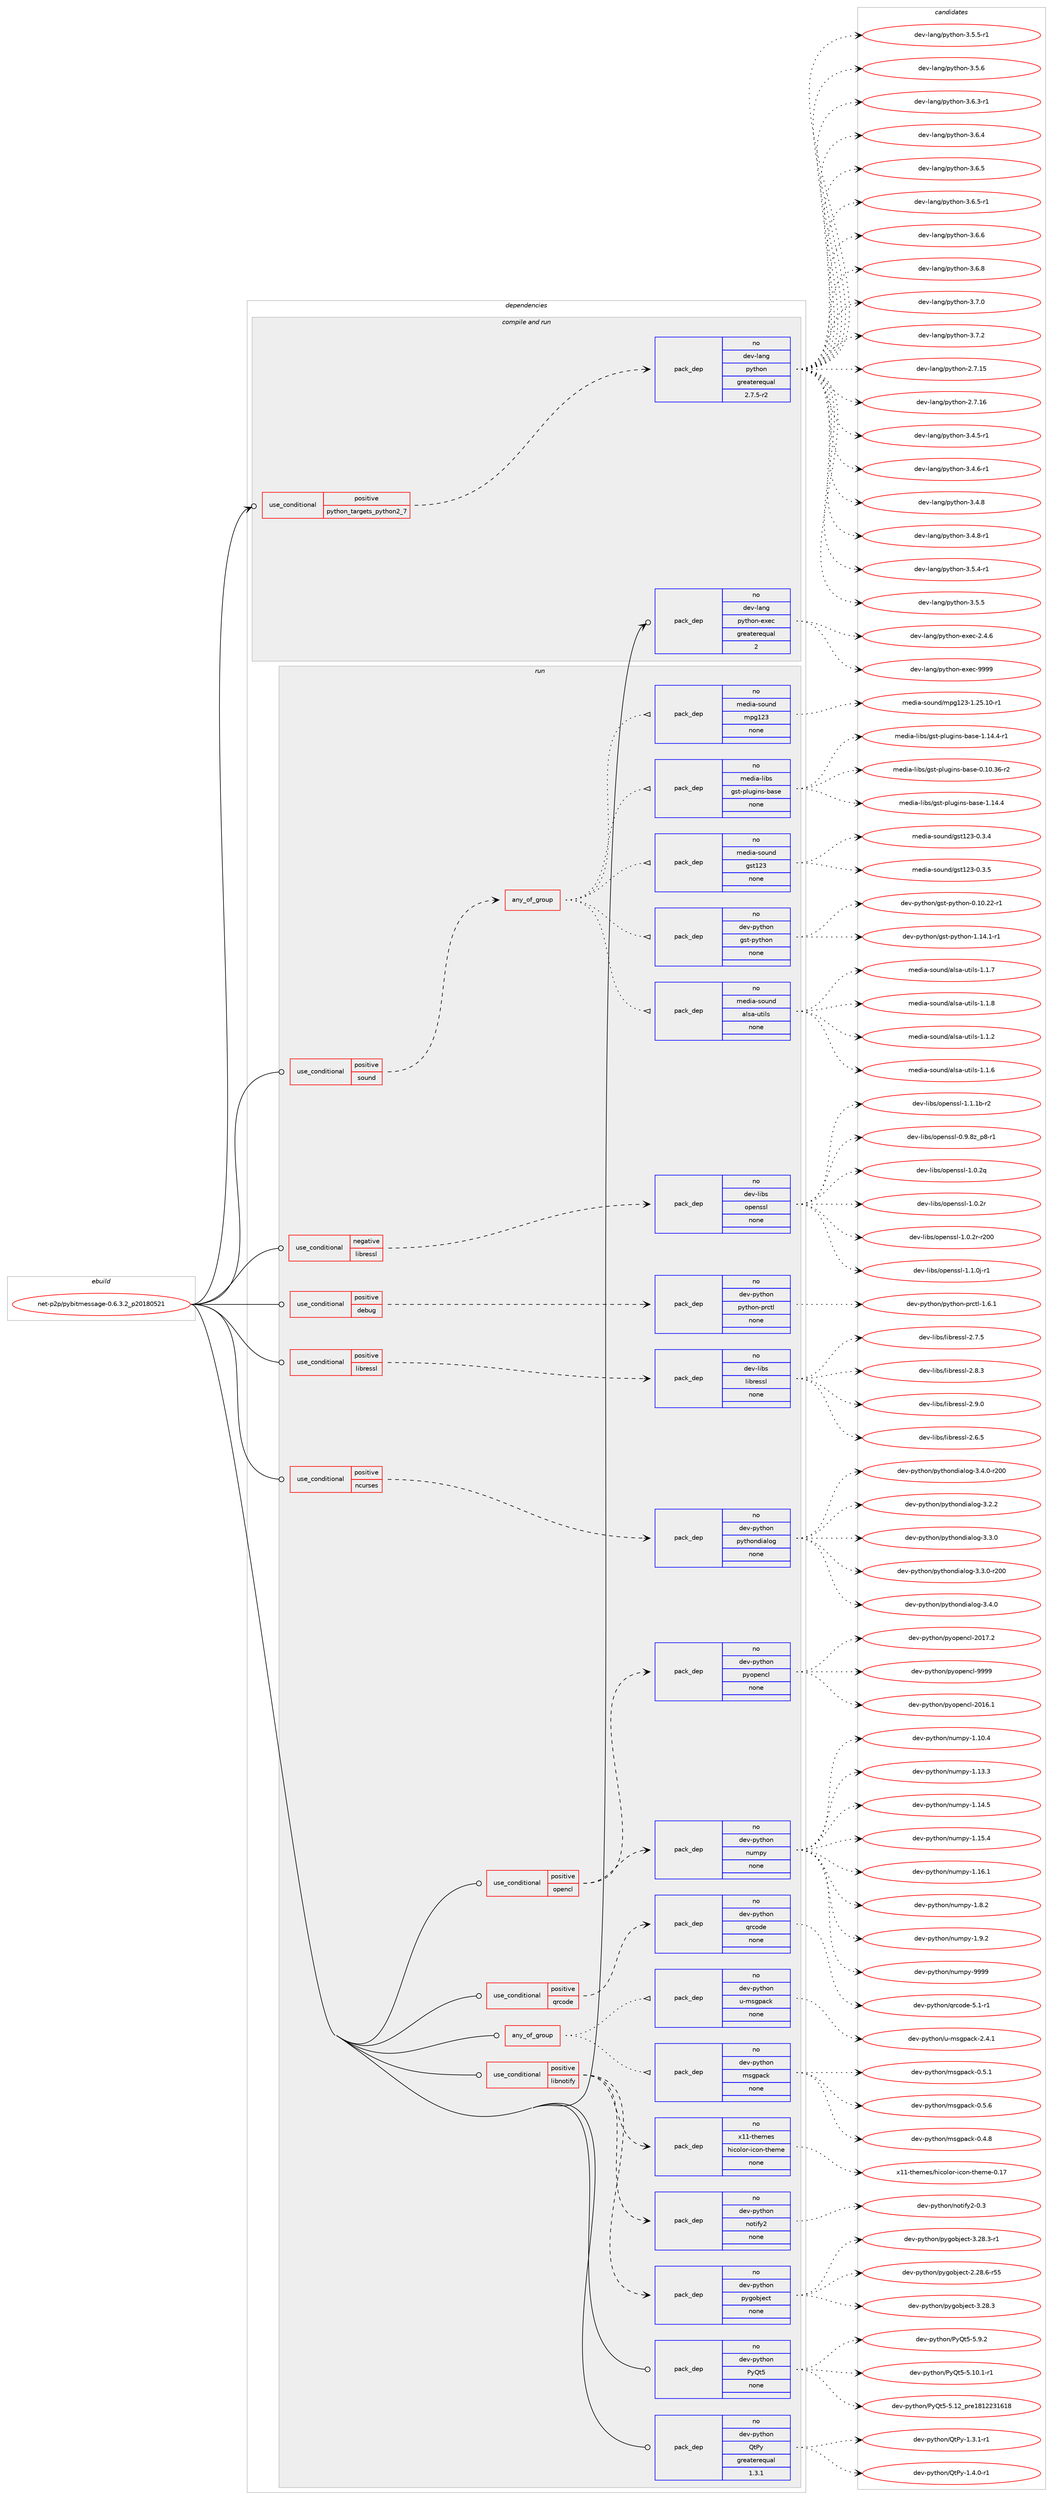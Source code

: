 digraph prolog {

# *************
# Graph options
# *************

newrank=true;
concentrate=true;
compound=true;
graph [rankdir=LR,fontname=Helvetica,fontsize=10,ranksep=1.5];#, ranksep=2.5, nodesep=0.2];
edge  [arrowhead=vee];
node  [fontname=Helvetica,fontsize=10];

# **********
# The ebuild
# **********

subgraph cluster_leftcol {
color=gray;
rank=same;
label=<<i>ebuild</i>>;
id [label="net-p2p/pybitmessage-0.6.3.2_p20180521", color=red, width=4, href="../net-p2p/pybitmessage-0.6.3.2_p20180521.svg"];
}

# ****************
# The dependencies
# ****************

subgraph cluster_midcol {
color=gray;
label=<<i>dependencies</i>>;
subgraph cluster_compile {
fillcolor="#eeeeee";
style=filled;
label=<<i>compile</i>>;
}
subgraph cluster_compileandrun {
fillcolor="#eeeeee";
style=filled;
label=<<i>compile and run</i>>;
subgraph cond450066 {
dependency1675872 [label=<<TABLE BORDER="0" CELLBORDER="1" CELLSPACING="0" CELLPADDING="4"><TR><TD ROWSPAN="3" CELLPADDING="10">use_conditional</TD></TR><TR><TD>positive</TD></TR><TR><TD>python_targets_python2_7</TD></TR></TABLE>>, shape=none, color=red];
subgraph pack1198417 {
dependency1675873 [label=<<TABLE BORDER="0" CELLBORDER="1" CELLSPACING="0" CELLPADDING="4" WIDTH="220"><TR><TD ROWSPAN="6" CELLPADDING="30">pack_dep</TD></TR><TR><TD WIDTH="110">no</TD></TR><TR><TD>dev-lang</TD></TR><TR><TD>python</TD></TR><TR><TD>greaterequal</TD></TR><TR><TD>2.7.5-r2</TD></TR></TABLE>>, shape=none, color=blue];
}
dependency1675872:e -> dependency1675873:w [weight=20,style="dashed",arrowhead="vee"];
}
id:e -> dependency1675872:w [weight=20,style="solid",arrowhead="odotvee"];
subgraph pack1198418 {
dependency1675874 [label=<<TABLE BORDER="0" CELLBORDER="1" CELLSPACING="0" CELLPADDING="4" WIDTH="220"><TR><TD ROWSPAN="6" CELLPADDING="30">pack_dep</TD></TR><TR><TD WIDTH="110">no</TD></TR><TR><TD>dev-lang</TD></TR><TR><TD>python-exec</TD></TR><TR><TD>greaterequal</TD></TR><TR><TD>2</TD></TR></TABLE>>, shape=none, color=blue];
}
id:e -> dependency1675874:w [weight=20,style="solid",arrowhead="odotvee"];
}
subgraph cluster_run {
fillcolor="#eeeeee";
style=filled;
label=<<i>run</i>>;
subgraph any26556 {
dependency1675875 [label=<<TABLE BORDER="0" CELLBORDER="1" CELLSPACING="0" CELLPADDING="4"><TR><TD CELLPADDING="10">any_of_group</TD></TR></TABLE>>, shape=none, color=red];subgraph pack1198419 {
dependency1675876 [label=<<TABLE BORDER="0" CELLBORDER="1" CELLSPACING="0" CELLPADDING="4" WIDTH="220"><TR><TD ROWSPAN="6" CELLPADDING="30">pack_dep</TD></TR><TR><TD WIDTH="110">no</TD></TR><TR><TD>dev-python</TD></TR><TR><TD>msgpack</TD></TR><TR><TD>none</TD></TR><TR><TD></TD></TR></TABLE>>, shape=none, color=blue];
}
dependency1675875:e -> dependency1675876:w [weight=20,style="dotted",arrowhead="oinv"];
subgraph pack1198420 {
dependency1675877 [label=<<TABLE BORDER="0" CELLBORDER="1" CELLSPACING="0" CELLPADDING="4" WIDTH="220"><TR><TD ROWSPAN="6" CELLPADDING="30">pack_dep</TD></TR><TR><TD WIDTH="110">no</TD></TR><TR><TD>dev-python</TD></TR><TR><TD>u-msgpack</TD></TR><TR><TD>none</TD></TR><TR><TD></TD></TR></TABLE>>, shape=none, color=blue];
}
dependency1675875:e -> dependency1675877:w [weight=20,style="dotted",arrowhead="oinv"];
}
id:e -> dependency1675875:w [weight=20,style="solid",arrowhead="odot"];
subgraph cond450067 {
dependency1675878 [label=<<TABLE BORDER="0" CELLBORDER="1" CELLSPACING="0" CELLPADDING="4"><TR><TD ROWSPAN="3" CELLPADDING="10">use_conditional</TD></TR><TR><TD>negative</TD></TR><TR><TD>libressl</TD></TR></TABLE>>, shape=none, color=red];
subgraph pack1198421 {
dependency1675879 [label=<<TABLE BORDER="0" CELLBORDER="1" CELLSPACING="0" CELLPADDING="4" WIDTH="220"><TR><TD ROWSPAN="6" CELLPADDING="30">pack_dep</TD></TR><TR><TD WIDTH="110">no</TD></TR><TR><TD>dev-libs</TD></TR><TR><TD>openssl</TD></TR><TR><TD>none</TD></TR><TR><TD></TD></TR></TABLE>>, shape=none, color=blue];
}
dependency1675878:e -> dependency1675879:w [weight=20,style="dashed",arrowhead="vee"];
}
id:e -> dependency1675878:w [weight=20,style="solid",arrowhead="odot"];
subgraph cond450068 {
dependency1675880 [label=<<TABLE BORDER="0" CELLBORDER="1" CELLSPACING="0" CELLPADDING="4"><TR><TD ROWSPAN="3" CELLPADDING="10">use_conditional</TD></TR><TR><TD>positive</TD></TR><TR><TD>debug</TD></TR></TABLE>>, shape=none, color=red];
subgraph pack1198422 {
dependency1675881 [label=<<TABLE BORDER="0" CELLBORDER="1" CELLSPACING="0" CELLPADDING="4" WIDTH="220"><TR><TD ROWSPAN="6" CELLPADDING="30">pack_dep</TD></TR><TR><TD WIDTH="110">no</TD></TR><TR><TD>dev-python</TD></TR><TR><TD>python-prctl</TD></TR><TR><TD>none</TD></TR><TR><TD></TD></TR></TABLE>>, shape=none, color=blue];
}
dependency1675880:e -> dependency1675881:w [weight=20,style="dashed",arrowhead="vee"];
}
id:e -> dependency1675880:w [weight=20,style="solid",arrowhead="odot"];
subgraph cond450069 {
dependency1675882 [label=<<TABLE BORDER="0" CELLBORDER="1" CELLSPACING="0" CELLPADDING="4"><TR><TD ROWSPAN="3" CELLPADDING="10">use_conditional</TD></TR><TR><TD>positive</TD></TR><TR><TD>libnotify</TD></TR></TABLE>>, shape=none, color=red];
subgraph pack1198423 {
dependency1675883 [label=<<TABLE BORDER="0" CELLBORDER="1" CELLSPACING="0" CELLPADDING="4" WIDTH="220"><TR><TD ROWSPAN="6" CELLPADDING="30">pack_dep</TD></TR><TR><TD WIDTH="110">no</TD></TR><TR><TD>dev-python</TD></TR><TR><TD>pygobject</TD></TR><TR><TD>none</TD></TR><TR><TD></TD></TR></TABLE>>, shape=none, color=blue];
}
dependency1675882:e -> dependency1675883:w [weight=20,style="dashed",arrowhead="vee"];
subgraph pack1198424 {
dependency1675884 [label=<<TABLE BORDER="0" CELLBORDER="1" CELLSPACING="0" CELLPADDING="4" WIDTH="220"><TR><TD ROWSPAN="6" CELLPADDING="30">pack_dep</TD></TR><TR><TD WIDTH="110">no</TD></TR><TR><TD>dev-python</TD></TR><TR><TD>notify2</TD></TR><TR><TD>none</TD></TR><TR><TD></TD></TR></TABLE>>, shape=none, color=blue];
}
dependency1675882:e -> dependency1675884:w [weight=20,style="dashed",arrowhead="vee"];
subgraph pack1198425 {
dependency1675885 [label=<<TABLE BORDER="0" CELLBORDER="1" CELLSPACING="0" CELLPADDING="4" WIDTH="220"><TR><TD ROWSPAN="6" CELLPADDING="30">pack_dep</TD></TR><TR><TD WIDTH="110">no</TD></TR><TR><TD>x11-themes</TD></TR><TR><TD>hicolor-icon-theme</TD></TR><TR><TD>none</TD></TR><TR><TD></TD></TR></TABLE>>, shape=none, color=blue];
}
dependency1675882:e -> dependency1675885:w [weight=20,style="dashed",arrowhead="vee"];
}
id:e -> dependency1675882:w [weight=20,style="solid",arrowhead="odot"];
subgraph cond450070 {
dependency1675886 [label=<<TABLE BORDER="0" CELLBORDER="1" CELLSPACING="0" CELLPADDING="4"><TR><TD ROWSPAN="3" CELLPADDING="10">use_conditional</TD></TR><TR><TD>positive</TD></TR><TR><TD>libressl</TD></TR></TABLE>>, shape=none, color=red];
subgraph pack1198426 {
dependency1675887 [label=<<TABLE BORDER="0" CELLBORDER="1" CELLSPACING="0" CELLPADDING="4" WIDTH="220"><TR><TD ROWSPAN="6" CELLPADDING="30">pack_dep</TD></TR><TR><TD WIDTH="110">no</TD></TR><TR><TD>dev-libs</TD></TR><TR><TD>libressl</TD></TR><TR><TD>none</TD></TR><TR><TD></TD></TR></TABLE>>, shape=none, color=blue];
}
dependency1675886:e -> dependency1675887:w [weight=20,style="dashed",arrowhead="vee"];
}
id:e -> dependency1675886:w [weight=20,style="solid",arrowhead="odot"];
subgraph cond450071 {
dependency1675888 [label=<<TABLE BORDER="0" CELLBORDER="1" CELLSPACING="0" CELLPADDING="4"><TR><TD ROWSPAN="3" CELLPADDING="10">use_conditional</TD></TR><TR><TD>positive</TD></TR><TR><TD>ncurses</TD></TR></TABLE>>, shape=none, color=red];
subgraph pack1198427 {
dependency1675889 [label=<<TABLE BORDER="0" CELLBORDER="1" CELLSPACING="0" CELLPADDING="4" WIDTH="220"><TR><TD ROWSPAN="6" CELLPADDING="30">pack_dep</TD></TR><TR><TD WIDTH="110">no</TD></TR><TR><TD>dev-python</TD></TR><TR><TD>pythondialog</TD></TR><TR><TD>none</TD></TR><TR><TD></TD></TR></TABLE>>, shape=none, color=blue];
}
dependency1675888:e -> dependency1675889:w [weight=20,style="dashed",arrowhead="vee"];
}
id:e -> dependency1675888:w [weight=20,style="solid",arrowhead="odot"];
subgraph cond450072 {
dependency1675890 [label=<<TABLE BORDER="0" CELLBORDER="1" CELLSPACING="0" CELLPADDING="4"><TR><TD ROWSPAN="3" CELLPADDING="10">use_conditional</TD></TR><TR><TD>positive</TD></TR><TR><TD>opencl</TD></TR></TABLE>>, shape=none, color=red];
subgraph pack1198428 {
dependency1675891 [label=<<TABLE BORDER="0" CELLBORDER="1" CELLSPACING="0" CELLPADDING="4" WIDTH="220"><TR><TD ROWSPAN="6" CELLPADDING="30">pack_dep</TD></TR><TR><TD WIDTH="110">no</TD></TR><TR><TD>dev-python</TD></TR><TR><TD>numpy</TD></TR><TR><TD>none</TD></TR><TR><TD></TD></TR></TABLE>>, shape=none, color=blue];
}
dependency1675890:e -> dependency1675891:w [weight=20,style="dashed",arrowhead="vee"];
subgraph pack1198429 {
dependency1675892 [label=<<TABLE BORDER="0" CELLBORDER="1" CELLSPACING="0" CELLPADDING="4" WIDTH="220"><TR><TD ROWSPAN="6" CELLPADDING="30">pack_dep</TD></TR><TR><TD WIDTH="110">no</TD></TR><TR><TD>dev-python</TD></TR><TR><TD>pyopencl</TD></TR><TR><TD>none</TD></TR><TR><TD></TD></TR></TABLE>>, shape=none, color=blue];
}
dependency1675890:e -> dependency1675892:w [weight=20,style="dashed",arrowhead="vee"];
}
id:e -> dependency1675890:w [weight=20,style="solid",arrowhead="odot"];
subgraph cond450073 {
dependency1675893 [label=<<TABLE BORDER="0" CELLBORDER="1" CELLSPACING="0" CELLPADDING="4"><TR><TD ROWSPAN="3" CELLPADDING="10">use_conditional</TD></TR><TR><TD>positive</TD></TR><TR><TD>qrcode</TD></TR></TABLE>>, shape=none, color=red];
subgraph pack1198430 {
dependency1675894 [label=<<TABLE BORDER="0" CELLBORDER="1" CELLSPACING="0" CELLPADDING="4" WIDTH="220"><TR><TD ROWSPAN="6" CELLPADDING="30">pack_dep</TD></TR><TR><TD WIDTH="110">no</TD></TR><TR><TD>dev-python</TD></TR><TR><TD>qrcode</TD></TR><TR><TD>none</TD></TR><TR><TD></TD></TR></TABLE>>, shape=none, color=blue];
}
dependency1675893:e -> dependency1675894:w [weight=20,style="dashed",arrowhead="vee"];
}
id:e -> dependency1675893:w [weight=20,style="solid",arrowhead="odot"];
subgraph cond450074 {
dependency1675895 [label=<<TABLE BORDER="0" CELLBORDER="1" CELLSPACING="0" CELLPADDING="4"><TR><TD ROWSPAN="3" CELLPADDING="10">use_conditional</TD></TR><TR><TD>positive</TD></TR><TR><TD>sound</TD></TR></TABLE>>, shape=none, color=red];
subgraph any26557 {
dependency1675896 [label=<<TABLE BORDER="0" CELLBORDER="1" CELLSPACING="0" CELLPADDING="4"><TR><TD CELLPADDING="10">any_of_group</TD></TR></TABLE>>, shape=none, color=red];subgraph pack1198431 {
dependency1675897 [label=<<TABLE BORDER="0" CELLBORDER="1" CELLSPACING="0" CELLPADDING="4" WIDTH="220"><TR><TD ROWSPAN="6" CELLPADDING="30">pack_dep</TD></TR><TR><TD WIDTH="110">no</TD></TR><TR><TD>dev-python</TD></TR><TR><TD>gst-python</TD></TR><TR><TD>none</TD></TR><TR><TD></TD></TR></TABLE>>, shape=none, color=blue];
}
dependency1675896:e -> dependency1675897:w [weight=20,style="dotted",arrowhead="oinv"];
subgraph pack1198432 {
dependency1675898 [label=<<TABLE BORDER="0" CELLBORDER="1" CELLSPACING="0" CELLPADDING="4" WIDTH="220"><TR><TD ROWSPAN="6" CELLPADDING="30">pack_dep</TD></TR><TR><TD WIDTH="110">no</TD></TR><TR><TD>media-sound</TD></TR><TR><TD>gst123</TD></TR><TR><TD>none</TD></TR><TR><TD></TD></TR></TABLE>>, shape=none, color=blue];
}
dependency1675896:e -> dependency1675898:w [weight=20,style="dotted",arrowhead="oinv"];
subgraph pack1198433 {
dependency1675899 [label=<<TABLE BORDER="0" CELLBORDER="1" CELLSPACING="0" CELLPADDING="4" WIDTH="220"><TR><TD ROWSPAN="6" CELLPADDING="30">pack_dep</TD></TR><TR><TD WIDTH="110">no</TD></TR><TR><TD>media-libs</TD></TR><TR><TD>gst-plugins-base</TD></TR><TR><TD>none</TD></TR><TR><TD></TD></TR></TABLE>>, shape=none, color=blue];
}
dependency1675896:e -> dependency1675899:w [weight=20,style="dotted",arrowhead="oinv"];
subgraph pack1198434 {
dependency1675900 [label=<<TABLE BORDER="0" CELLBORDER="1" CELLSPACING="0" CELLPADDING="4" WIDTH="220"><TR><TD ROWSPAN="6" CELLPADDING="30">pack_dep</TD></TR><TR><TD WIDTH="110">no</TD></TR><TR><TD>media-sound</TD></TR><TR><TD>mpg123</TD></TR><TR><TD>none</TD></TR><TR><TD></TD></TR></TABLE>>, shape=none, color=blue];
}
dependency1675896:e -> dependency1675900:w [weight=20,style="dotted",arrowhead="oinv"];
subgraph pack1198435 {
dependency1675901 [label=<<TABLE BORDER="0" CELLBORDER="1" CELLSPACING="0" CELLPADDING="4" WIDTH="220"><TR><TD ROWSPAN="6" CELLPADDING="30">pack_dep</TD></TR><TR><TD WIDTH="110">no</TD></TR><TR><TD>media-sound</TD></TR><TR><TD>alsa-utils</TD></TR><TR><TD>none</TD></TR><TR><TD></TD></TR></TABLE>>, shape=none, color=blue];
}
dependency1675896:e -> dependency1675901:w [weight=20,style="dotted",arrowhead="oinv"];
}
dependency1675895:e -> dependency1675896:w [weight=20,style="dashed",arrowhead="vee"];
}
id:e -> dependency1675895:w [weight=20,style="solid",arrowhead="odot"];
subgraph pack1198436 {
dependency1675902 [label=<<TABLE BORDER="0" CELLBORDER="1" CELLSPACING="0" CELLPADDING="4" WIDTH="220"><TR><TD ROWSPAN="6" CELLPADDING="30">pack_dep</TD></TR><TR><TD WIDTH="110">no</TD></TR><TR><TD>dev-python</TD></TR><TR><TD>PyQt5</TD></TR><TR><TD>none</TD></TR><TR><TD></TD></TR></TABLE>>, shape=none, color=blue];
}
id:e -> dependency1675902:w [weight=20,style="solid",arrowhead="odot"];
subgraph pack1198437 {
dependency1675903 [label=<<TABLE BORDER="0" CELLBORDER="1" CELLSPACING="0" CELLPADDING="4" WIDTH="220"><TR><TD ROWSPAN="6" CELLPADDING="30">pack_dep</TD></TR><TR><TD WIDTH="110">no</TD></TR><TR><TD>dev-python</TD></TR><TR><TD>QtPy</TD></TR><TR><TD>greaterequal</TD></TR><TR><TD>1.3.1</TD></TR></TABLE>>, shape=none, color=blue];
}
id:e -> dependency1675903:w [weight=20,style="solid",arrowhead="odot"];
}
}

# **************
# The candidates
# **************

subgraph cluster_choices {
rank=same;
color=gray;
label=<<i>candidates</i>>;

subgraph choice1198417 {
color=black;
nodesep=1;
choice10010111845108971101034711212111610411111045504655464953 [label="dev-lang/python-2.7.15", color=red, width=4,href="../dev-lang/python-2.7.15.svg"];
choice10010111845108971101034711212111610411111045504655464954 [label="dev-lang/python-2.7.16", color=red, width=4,href="../dev-lang/python-2.7.16.svg"];
choice1001011184510897110103471121211161041111104551465246534511449 [label="dev-lang/python-3.4.5-r1", color=red, width=4,href="../dev-lang/python-3.4.5-r1.svg"];
choice1001011184510897110103471121211161041111104551465246544511449 [label="dev-lang/python-3.4.6-r1", color=red, width=4,href="../dev-lang/python-3.4.6-r1.svg"];
choice100101118451089711010347112121116104111110455146524656 [label="dev-lang/python-3.4.8", color=red, width=4,href="../dev-lang/python-3.4.8.svg"];
choice1001011184510897110103471121211161041111104551465246564511449 [label="dev-lang/python-3.4.8-r1", color=red, width=4,href="../dev-lang/python-3.4.8-r1.svg"];
choice1001011184510897110103471121211161041111104551465346524511449 [label="dev-lang/python-3.5.4-r1", color=red, width=4,href="../dev-lang/python-3.5.4-r1.svg"];
choice100101118451089711010347112121116104111110455146534653 [label="dev-lang/python-3.5.5", color=red, width=4,href="../dev-lang/python-3.5.5.svg"];
choice1001011184510897110103471121211161041111104551465346534511449 [label="dev-lang/python-3.5.5-r1", color=red, width=4,href="../dev-lang/python-3.5.5-r1.svg"];
choice100101118451089711010347112121116104111110455146534654 [label="dev-lang/python-3.5.6", color=red, width=4,href="../dev-lang/python-3.5.6.svg"];
choice1001011184510897110103471121211161041111104551465446514511449 [label="dev-lang/python-3.6.3-r1", color=red, width=4,href="../dev-lang/python-3.6.3-r1.svg"];
choice100101118451089711010347112121116104111110455146544652 [label="dev-lang/python-3.6.4", color=red, width=4,href="../dev-lang/python-3.6.4.svg"];
choice100101118451089711010347112121116104111110455146544653 [label="dev-lang/python-3.6.5", color=red, width=4,href="../dev-lang/python-3.6.5.svg"];
choice1001011184510897110103471121211161041111104551465446534511449 [label="dev-lang/python-3.6.5-r1", color=red, width=4,href="../dev-lang/python-3.6.5-r1.svg"];
choice100101118451089711010347112121116104111110455146544654 [label="dev-lang/python-3.6.6", color=red, width=4,href="../dev-lang/python-3.6.6.svg"];
choice100101118451089711010347112121116104111110455146544656 [label="dev-lang/python-3.6.8", color=red, width=4,href="../dev-lang/python-3.6.8.svg"];
choice100101118451089711010347112121116104111110455146554648 [label="dev-lang/python-3.7.0", color=red, width=4,href="../dev-lang/python-3.7.0.svg"];
choice100101118451089711010347112121116104111110455146554650 [label="dev-lang/python-3.7.2", color=red, width=4,href="../dev-lang/python-3.7.2.svg"];
dependency1675873:e -> choice10010111845108971101034711212111610411111045504655464953:w [style=dotted,weight="100"];
dependency1675873:e -> choice10010111845108971101034711212111610411111045504655464954:w [style=dotted,weight="100"];
dependency1675873:e -> choice1001011184510897110103471121211161041111104551465246534511449:w [style=dotted,weight="100"];
dependency1675873:e -> choice1001011184510897110103471121211161041111104551465246544511449:w [style=dotted,weight="100"];
dependency1675873:e -> choice100101118451089711010347112121116104111110455146524656:w [style=dotted,weight="100"];
dependency1675873:e -> choice1001011184510897110103471121211161041111104551465246564511449:w [style=dotted,weight="100"];
dependency1675873:e -> choice1001011184510897110103471121211161041111104551465346524511449:w [style=dotted,weight="100"];
dependency1675873:e -> choice100101118451089711010347112121116104111110455146534653:w [style=dotted,weight="100"];
dependency1675873:e -> choice1001011184510897110103471121211161041111104551465346534511449:w [style=dotted,weight="100"];
dependency1675873:e -> choice100101118451089711010347112121116104111110455146534654:w [style=dotted,weight="100"];
dependency1675873:e -> choice1001011184510897110103471121211161041111104551465446514511449:w [style=dotted,weight="100"];
dependency1675873:e -> choice100101118451089711010347112121116104111110455146544652:w [style=dotted,weight="100"];
dependency1675873:e -> choice100101118451089711010347112121116104111110455146544653:w [style=dotted,weight="100"];
dependency1675873:e -> choice1001011184510897110103471121211161041111104551465446534511449:w [style=dotted,weight="100"];
dependency1675873:e -> choice100101118451089711010347112121116104111110455146544654:w [style=dotted,weight="100"];
dependency1675873:e -> choice100101118451089711010347112121116104111110455146544656:w [style=dotted,weight="100"];
dependency1675873:e -> choice100101118451089711010347112121116104111110455146554648:w [style=dotted,weight="100"];
dependency1675873:e -> choice100101118451089711010347112121116104111110455146554650:w [style=dotted,weight="100"];
}
subgraph choice1198418 {
color=black;
nodesep=1;
choice1001011184510897110103471121211161041111104510112010199455046524654 [label="dev-lang/python-exec-2.4.6", color=red, width=4,href="../dev-lang/python-exec-2.4.6.svg"];
choice10010111845108971101034711212111610411111045101120101994557575757 [label="dev-lang/python-exec-9999", color=red, width=4,href="../dev-lang/python-exec-9999.svg"];
dependency1675874:e -> choice1001011184510897110103471121211161041111104510112010199455046524654:w [style=dotted,weight="100"];
dependency1675874:e -> choice10010111845108971101034711212111610411111045101120101994557575757:w [style=dotted,weight="100"];
}
subgraph choice1198419 {
color=black;
nodesep=1;
choice10010111845112121116104111110471091151031129799107454846524656 [label="dev-python/msgpack-0.4.8", color=red, width=4,href="../dev-python/msgpack-0.4.8.svg"];
choice10010111845112121116104111110471091151031129799107454846534649 [label="dev-python/msgpack-0.5.1", color=red, width=4,href="../dev-python/msgpack-0.5.1.svg"];
choice10010111845112121116104111110471091151031129799107454846534654 [label="dev-python/msgpack-0.5.6", color=red, width=4,href="../dev-python/msgpack-0.5.6.svg"];
dependency1675876:e -> choice10010111845112121116104111110471091151031129799107454846524656:w [style=dotted,weight="100"];
dependency1675876:e -> choice10010111845112121116104111110471091151031129799107454846534649:w [style=dotted,weight="100"];
dependency1675876:e -> choice10010111845112121116104111110471091151031129799107454846534654:w [style=dotted,weight="100"];
}
subgraph choice1198420 {
color=black;
nodesep=1;
choice1001011184511212111610411111047117451091151031129799107455046524649 [label="dev-python/u-msgpack-2.4.1", color=red, width=4,href="../dev-python/u-msgpack-2.4.1.svg"];
dependency1675877:e -> choice1001011184511212111610411111047117451091151031129799107455046524649:w [style=dotted,weight="100"];
}
subgraph choice1198421 {
color=black;
nodesep=1;
choice10010111845108105981154711111210111011511510845484657465612295112564511449 [label="dev-libs/openssl-0.9.8z_p8-r1", color=red, width=4,href="../dev-libs/openssl-0.9.8z_p8-r1.svg"];
choice100101118451081059811547111112101110115115108454946484650113 [label="dev-libs/openssl-1.0.2q", color=red, width=4,href="../dev-libs/openssl-1.0.2q.svg"];
choice100101118451081059811547111112101110115115108454946484650114 [label="dev-libs/openssl-1.0.2r", color=red, width=4,href="../dev-libs/openssl-1.0.2r.svg"];
choice10010111845108105981154711111210111011511510845494648465011445114504848 [label="dev-libs/openssl-1.0.2r-r200", color=red, width=4,href="../dev-libs/openssl-1.0.2r-r200.svg"];
choice1001011184510810598115471111121011101151151084549464946481064511449 [label="dev-libs/openssl-1.1.0j-r1", color=red, width=4,href="../dev-libs/openssl-1.1.0j-r1.svg"];
choice100101118451081059811547111112101110115115108454946494649984511450 [label="dev-libs/openssl-1.1.1b-r2", color=red, width=4,href="../dev-libs/openssl-1.1.1b-r2.svg"];
dependency1675879:e -> choice10010111845108105981154711111210111011511510845484657465612295112564511449:w [style=dotted,weight="100"];
dependency1675879:e -> choice100101118451081059811547111112101110115115108454946484650113:w [style=dotted,weight="100"];
dependency1675879:e -> choice100101118451081059811547111112101110115115108454946484650114:w [style=dotted,weight="100"];
dependency1675879:e -> choice10010111845108105981154711111210111011511510845494648465011445114504848:w [style=dotted,weight="100"];
dependency1675879:e -> choice1001011184510810598115471111121011101151151084549464946481064511449:w [style=dotted,weight="100"];
dependency1675879:e -> choice100101118451081059811547111112101110115115108454946494649984511450:w [style=dotted,weight="100"];
}
subgraph choice1198422 {
color=black;
nodesep=1;
choice10010111845112121116104111110471121211161041111104511211499116108454946544649 [label="dev-python/python-prctl-1.6.1", color=red, width=4,href="../dev-python/python-prctl-1.6.1.svg"];
dependency1675881:e -> choice10010111845112121116104111110471121211161041111104511211499116108454946544649:w [style=dotted,weight="100"];
}
subgraph choice1198423 {
color=black;
nodesep=1;
choice1001011184511212111610411111047112121103111981061019911645504650564654451145353 [label="dev-python/pygobject-2.28.6-r55", color=red, width=4,href="../dev-python/pygobject-2.28.6-r55.svg"];
choice1001011184511212111610411111047112121103111981061019911645514650564651 [label="dev-python/pygobject-3.28.3", color=red, width=4,href="../dev-python/pygobject-3.28.3.svg"];
choice10010111845112121116104111110471121211031119810610199116455146505646514511449 [label="dev-python/pygobject-3.28.3-r1", color=red, width=4,href="../dev-python/pygobject-3.28.3-r1.svg"];
dependency1675883:e -> choice1001011184511212111610411111047112121103111981061019911645504650564654451145353:w [style=dotted,weight="100"];
dependency1675883:e -> choice1001011184511212111610411111047112121103111981061019911645514650564651:w [style=dotted,weight="100"];
dependency1675883:e -> choice10010111845112121116104111110471121211031119810610199116455146505646514511449:w [style=dotted,weight="100"];
}
subgraph choice1198424 {
color=black;
nodesep=1;
choice10010111845112121116104111110471101111161051021215045484651 [label="dev-python/notify2-0.3", color=red, width=4,href="../dev-python/notify2-0.3.svg"];
dependency1675884:e -> choice10010111845112121116104111110471101111161051021215045484651:w [style=dotted,weight="100"];
}
subgraph choice1198425 {
color=black;
nodesep=1;
choice12049494511610410110910111547104105991111081111144510599111110451161041011091014548464955 [label="x11-themes/hicolor-icon-theme-0.17", color=red, width=4,href="../x11-themes/hicolor-icon-theme-0.17.svg"];
dependency1675885:e -> choice12049494511610410110910111547104105991111081111144510599111110451161041011091014548464955:w [style=dotted,weight="100"];
}
subgraph choice1198426 {
color=black;
nodesep=1;
choice10010111845108105981154710810598114101115115108455046544653 [label="dev-libs/libressl-2.6.5", color=red, width=4,href="../dev-libs/libressl-2.6.5.svg"];
choice10010111845108105981154710810598114101115115108455046554653 [label="dev-libs/libressl-2.7.5", color=red, width=4,href="../dev-libs/libressl-2.7.5.svg"];
choice10010111845108105981154710810598114101115115108455046564651 [label="dev-libs/libressl-2.8.3", color=red, width=4,href="../dev-libs/libressl-2.8.3.svg"];
choice10010111845108105981154710810598114101115115108455046574648 [label="dev-libs/libressl-2.9.0", color=red, width=4,href="../dev-libs/libressl-2.9.0.svg"];
dependency1675887:e -> choice10010111845108105981154710810598114101115115108455046544653:w [style=dotted,weight="100"];
dependency1675887:e -> choice10010111845108105981154710810598114101115115108455046554653:w [style=dotted,weight="100"];
dependency1675887:e -> choice10010111845108105981154710810598114101115115108455046564651:w [style=dotted,weight="100"];
dependency1675887:e -> choice10010111845108105981154710810598114101115115108455046574648:w [style=dotted,weight="100"];
}
subgraph choice1198427 {
color=black;
nodesep=1;
choice100101118451121211161041111104711212111610411111010010597108111103455146504650 [label="dev-python/pythondialog-3.2.2", color=red, width=4,href="../dev-python/pythondialog-3.2.2.svg"];
choice100101118451121211161041111104711212111610411111010010597108111103455146514648 [label="dev-python/pythondialog-3.3.0", color=red, width=4,href="../dev-python/pythondialog-3.3.0.svg"];
choice10010111845112121116104111110471121211161041111101001059710811110345514651464845114504848 [label="dev-python/pythondialog-3.3.0-r200", color=red, width=4,href="../dev-python/pythondialog-3.3.0-r200.svg"];
choice100101118451121211161041111104711212111610411111010010597108111103455146524648 [label="dev-python/pythondialog-3.4.0", color=red, width=4,href="../dev-python/pythondialog-3.4.0.svg"];
choice10010111845112121116104111110471121211161041111101001059710811110345514652464845114504848 [label="dev-python/pythondialog-3.4.0-r200", color=red, width=4,href="../dev-python/pythondialog-3.4.0-r200.svg"];
dependency1675889:e -> choice100101118451121211161041111104711212111610411111010010597108111103455146504650:w [style=dotted,weight="100"];
dependency1675889:e -> choice100101118451121211161041111104711212111610411111010010597108111103455146514648:w [style=dotted,weight="100"];
dependency1675889:e -> choice10010111845112121116104111110471121211161041111101001059710811110345514651464845114504848:w [style=dotted,weight="100"];
dependency1675889:e -> choice100101118451121211161041111104711212111610411111010010597108111103455146524648:w [style=dotted,weight="100"];
dependency1675889:e -> choice10010111845112121116104111110471121211161041111101001059710811110345514652464845114504848:w [style=dotted,weight="100"];
}
subgraph choice1198428 {
color=black;
nodesep=1;
choice100101118451121211161041111104711011710911212145494649484652 [label="dev-python/numpy-1.10.4", color=red, width=4,href="../dev-python/numpy-1.10.4.svg"];
choice100101118451121211161041111104711011710911212145494649514651 [label="dev-python/numpy-1.13.3", color=red, width=4,href="../dev-python/numpy-1.13.3.svg"];
choice100101118451121211161041111104711011710911212145494649524653 [label="dev-python/numpy-1.14.5", color=red, width=4,href="../dev-python/numpy-1.14.5.svg"];
choice100101118451121211161041111104711011710911212145494649534652 [label="dev-python/numpy-1.15.4", color=red, width=4,href="../dev-python/numpy-1.15.4.svg"];
choice100101118451121211161041111104711011710911212145494649544649 [label="dev-python/numpy-1.16.1", color=red, width=4,href="../dev-python/numpy-1.16.1.svg"];
choice1001011184511212111610411111047110117109112121454946564650 [label="dev-python/numpy-1.8.2", color=red, width=4,href="../dev-python/numpy-1.8.2.svg"];
choice1001011184511212111610411111047110117109112121454946574650 [label="dev-python/numpy-1.9.2", color=red, width=4,href="../dev-python/numpy-1.9.2.svg"];
choice10010111845112121116104111110471101171091121214557575757 [label="dev-python/numpy-9999", color=red, width=4,href="../dev-python/numpy-9999.svg"];
dependency1675891:e -> choice100101118451121211161041111104711011710911212145494649484652:w [style=dotted,weight="100"];
dependency1675891:e -> choice100101118451121211161041111104711011710911212145494649514651:w [style=dotted,weight="100"];
dependency1675891:e -> choice100101118451121211161041111104711011710911212145494649524653:w [style=dotted,weight="100"];
dependency1675891:e -> choice100101118451121211161041111104711011710911212145494649534652:w [style=dotted,weight="100"];
dependency1675891:e -> choice100101118451121211161041111104711011710911212145494649544649:w [style=dotted,weight="100"];
dependency1675891:e -> choice1001011184511212111610411111047110117109112121454946564650:w [style=dotted,weight="100"];
dependency1675891:e -> choice1001011184511212111610411111047110117109112121454946574650:w [style=dotted,weight="100"];
dependency1675891:e -> choice10010111845112121116104111110471101171091121214557575757:w [style=dotted,weight="100"];
}
subgraph choice1198429 {
color=black;
nodesep=1;
choice10010111845112121116104111110471121211111121011109910845504849544649 [label="dev-python/pyopencl-2016.1", color=red, width=4,href="../dev-python/pyopencl-2016.1.svg"];
choice10010111845112121116104111110471121211111121011109910845504849554650 [label="dev-python/pyopencl-2017.2", color=red, width=4,href="../dev-python/pyopencl-2017.2.svg"];
choice1001011184511212111610411111047112121111112101110991084557575757 [label="dev-python/pyopencl-9999", color=red, width=4,href="../dev-python/pyopencl-9999.svg"];
dependency1675892:e -> choice10010111845112121116104111110471121211111121011109910845504849544649:w [style=dotted,weight="100"];
dependency1675892:e -> choice10010111845112121116104111110471121211111121011109910845504849554650:w [style=dotted,weight="100"];
dependency1675892:e -> choice1001011184511212111610411111047112121111112101110991084557575757:w [style=dotted,weight="100"];
}
subgraph choice1198430 {
color=black;
nodesep=1;
choice100101118451121211161041111104711311499111100101455346494511449 [label="dev-python/qrcode-5.1-r1", color=red, width=4,href="../dev-python/qrcode-5.1-r1.svg"];
dependency1675894:e -> choice100101118451121211161041111104711311499111100101455346494511449:w [style=dotted,weight="100"];
}
subgraph choice1198431 {
color=black;
nodesep=1;
choice10010111845112121116104111110471031151164511212111610411111045484649484650504511449 [label="dev-python/gst-python-0.10.22-r1", color=red, width=4,href="../dev-python/gst-python-0.10.22-r1.svg"];
choice100101118451121211161041111104710311511645112121116104111110454946495246494511449 [label="dev-python/gst-python-1.14.1-r1", color=red, width=4,href="../dev-python/gst-python-1.14.1-r1.svg"];
dependency1675897:e -> choice10010111845112121116104111110471031151164511212111610411111045484649484650504511449:w [style=dotted,weight="100"];
dependency1675897:e -> choice100101118451121211161041111104710311511645112121116104111110454946495246494511449:w [style=dotted,weight="100"];
}
subgraph choice1198432 {
color=black;
nodesep=1;
choice109101100105974511511111711010047103115116495051454846514652 [label="media-sound/gst123-0.3.4", color=red, width=4,href="../media-sound/gst123-0.3.4.svg"];
choice109101100105974511511111711010047103115116495051454846514653 [label="media-sound/gst123-0.3.5", color=red, width=4,href="../media-sound/gst123-0.3.5.svg"];
dependency1675898:e -> choice109101100105974511511111711010047103115116495051454846514652:w [style=dotted,weight="100"];
dependency1675898:e -> choice109101100105974511511111711010047103115116495051454846514653:w [style=dotted,weight="100"];
}
subgraph choice1198433 {
color=black;
nodesep=1;
choice109101100105974510810598115471031151164511210811710310511011545989711510145484649484651544511450 [label="media-libs/gst-plugins-base-0.10.36-r2", color=red, width=4,href="../media-libs/gst-plugins-base-0.10.36-r2.svg"];
choice109101100105974510810598115471031151164511210811710310511011545989711510145494649524652 [label="media-libs/gst-plugins-base-1.14.4", color=red, width=4,href="../media-libs/gst-plugins-base-1.14.4.svg"];
choice1091011001059745108105981154710311511645112108117103105110115459897115101454946495246524511449 [label="media-libs/gst-plugins-base-1.14.4-r1", color=red, width=4,href="../media-libs/gst-plugins-base-1.14.4-r1.svg"];
dependency1675899:e -> choice109101100105974510810598115471031151164511210811710310511011545989711510145484649484651544511450:w [style=dotted,weight="100"];
dependency1675899:e -> choice109101100105974510810598115471031151164511210811710310511011545989711510145494649524652:w [style=dotted,weight="100"];
dependency1675899:e -> choice1091011001059745108105981154710311511645112108117103105110115459897115101454946495246524511449:w [style=dotted,weight="100"];
}
subgraph choice1198434 {
color=black;
nodesep=1;
choice10910110010597451151111171101004710911210349505145494650534649484511449 [label="media-sound/mpg123-1.25.10-r1", color=red, width=4,href="../media-sound/mpg123-1.25.10-r1.svg"];
dependency1675900:e -> choice10910110010597451151111171101004710911210349505145494650534649484511449:w [style=dotted,weight="100"];
}
subgraph choice1198435 {
color=black;
nodesep=1;
choice109101100105974511511111711010047971081159745117116105108115454946494650 [label="media-sound/alsa-utils-1.1.2", color=red, width=4,href="../media-sound/alsa-utils-1.1.2.svg"];
choice109101100105974511511111711010047971081159745117116105108115454946494654 [label="media-sound/alsa-utils-1.1.6", color=red, width=4,href="../media-sound/alsa-utils-1.1.6.svg"];
choice109101100105974511511111711010047971081159745117116105108115454946494655 [label="media-sound/alsa-utils-1.1.7", color=red, width=4,href="../media-sound/alsa-utils-1.1.7.svg"];
choice109101100105974511511111711010047971081159745117116105108115454946494656 [label="media-sound/alsa-utils-1.1.8", color=red, width=4,href="../media-sound/alsa-utils-1.1.8.svg"];
dependency1675901:e -> choice109101100105974511511111711010047971081159745117116105108115454946494650:w [style=dotted,weight="100"];
dependency1675901:e -> choice109101100105974511511111711010047971081159745117116105108115454946494654:w [style=dotted,weight="100"];
dependency1675901:e -> choice109101100105974511511111711010047971081159745117116105108115454946494655:w [style=dotted,weight="100"];
dependency1675901:e -> choice109101100105974511511111711010047971081159745117116105108115454946494656:w [style=dotted,weight="100"];
}
subgraph choice1198436 {
color=black;
nodesep=1;
choice1001011184511212111610411111047801218111653455346494846494511449 [label="dev-python/PyQt5-5.10.1-r1", color=red, width=4,href="../dev-python/PyQt5-5.10.1-r1.svg"];
choice100101118451121211161041111104780121811165345534649509511211410149564950505149544956 [label="dev-python/PyQt5-5.12_pre1812231618", color=red, width=4,href="../dev-python/PyQt5-5.12_pre1812231618.svg"];
choice1001011184511212111610411111047801218111653455346574650 [label="dev-python/PyQt5-5.9.2", color=red, width=4,href="../dev-python/PyQt5-5.9.2.svg"];
dependency1675902:e -> choice1001011184511212111610411111047801218111653455346494846494511449:w [style=dotted,weight="100"];
dependency1675902:e -> choice100101118451121211161041111104780121811165345534649509511211410149564950505149544956:w [style=dotted,weight="100"];
dependency1675902:e -> choice1001011184511212111610411111047801218111653455346574650:w [style=dotted,weight="100"];
}
subgraph choice1198437 {
color=black;
nodesep=1;
choice100101118451121211161041111104781116801214549465146494511449 [label="dev-python/QtPy-1.3.1-r1", color=red, width=4,href="../dev-python/QtPy-1.3.1-r1.svg"];
choice100101118451121211161041111104781116801214549465246484511449 [label="dev-python/QtPy-1.4.0-r1", color=red, width=4,href="../dev-python/QtPy-1.4.0-r1.svg"];
dependency1675903:e -> choice100101118451121211161041111104781116801214549465146494511449:w [style=dotted,weight="100"];
dependency1675903:e -> choice100101118451121211161041111104781116801214549465246484511449:w [style=dotted,weight="100"];
}
}

}
